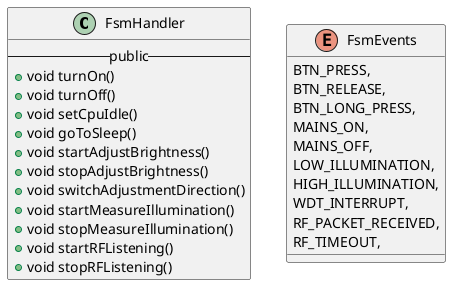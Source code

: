 @startuml

class FsmHandler {
    -- public --
    + void turnOn()
    + void turnOff()
    + void setCpuIdle()
    + void goToSleep()
    + void startAdjustBrightness()
    + void stopAdjustBrightness()
    + void switchAdjustmentDirection()
    + void startMeasureIllumination()
    + void stopMeasureIllumination()
    + void startRFListening()
    + void stopRFListening()
}

enum FsmEvents {
    BTN_PRESS,
    BTN_RELEASE,
    BTN_LONG_PRESS,
    MAINS_ON,
    MAINS_OFF,
    LOW_ILLUMINATION,
    HIGH_ILLUMINATION,
    WDT_INTERRUPT,
    RF_PACKET_RECEIVED,
    RF_TIMEOUT,
}

@enduml